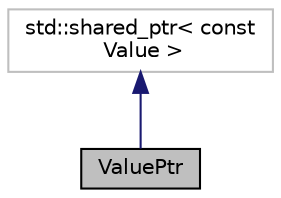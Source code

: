 digraph "ValuePtr"
{
 // INTERACTIVE_SVG=YES
 // LATEX_PDF_SIZE
  edge [fontname="Helvetica",fontsize="10",labelfontname="Helvetica",labelfontsize="10"];
  node [fontname="Helvetica",fontsize="10",shape=record];
  Node1 [label="ValuePtr",height=0.2,width=0.4,color="black", fillcolor="grey75", style="filled", fontcolor="black",tooltip="ValuePtr is the smart pointer for thread-wide used values."];
  Node2 -> Node1 [dir="back",color="midnightblue",fontsize="10",style="solid",fontname="Helvetica"];
  Node2 [label="std::shared_ptr\< const\l Value \>",height=0.2,width=0.4,color="grey75", fillcolor="white", style="filled",tooltip=" "];
}
